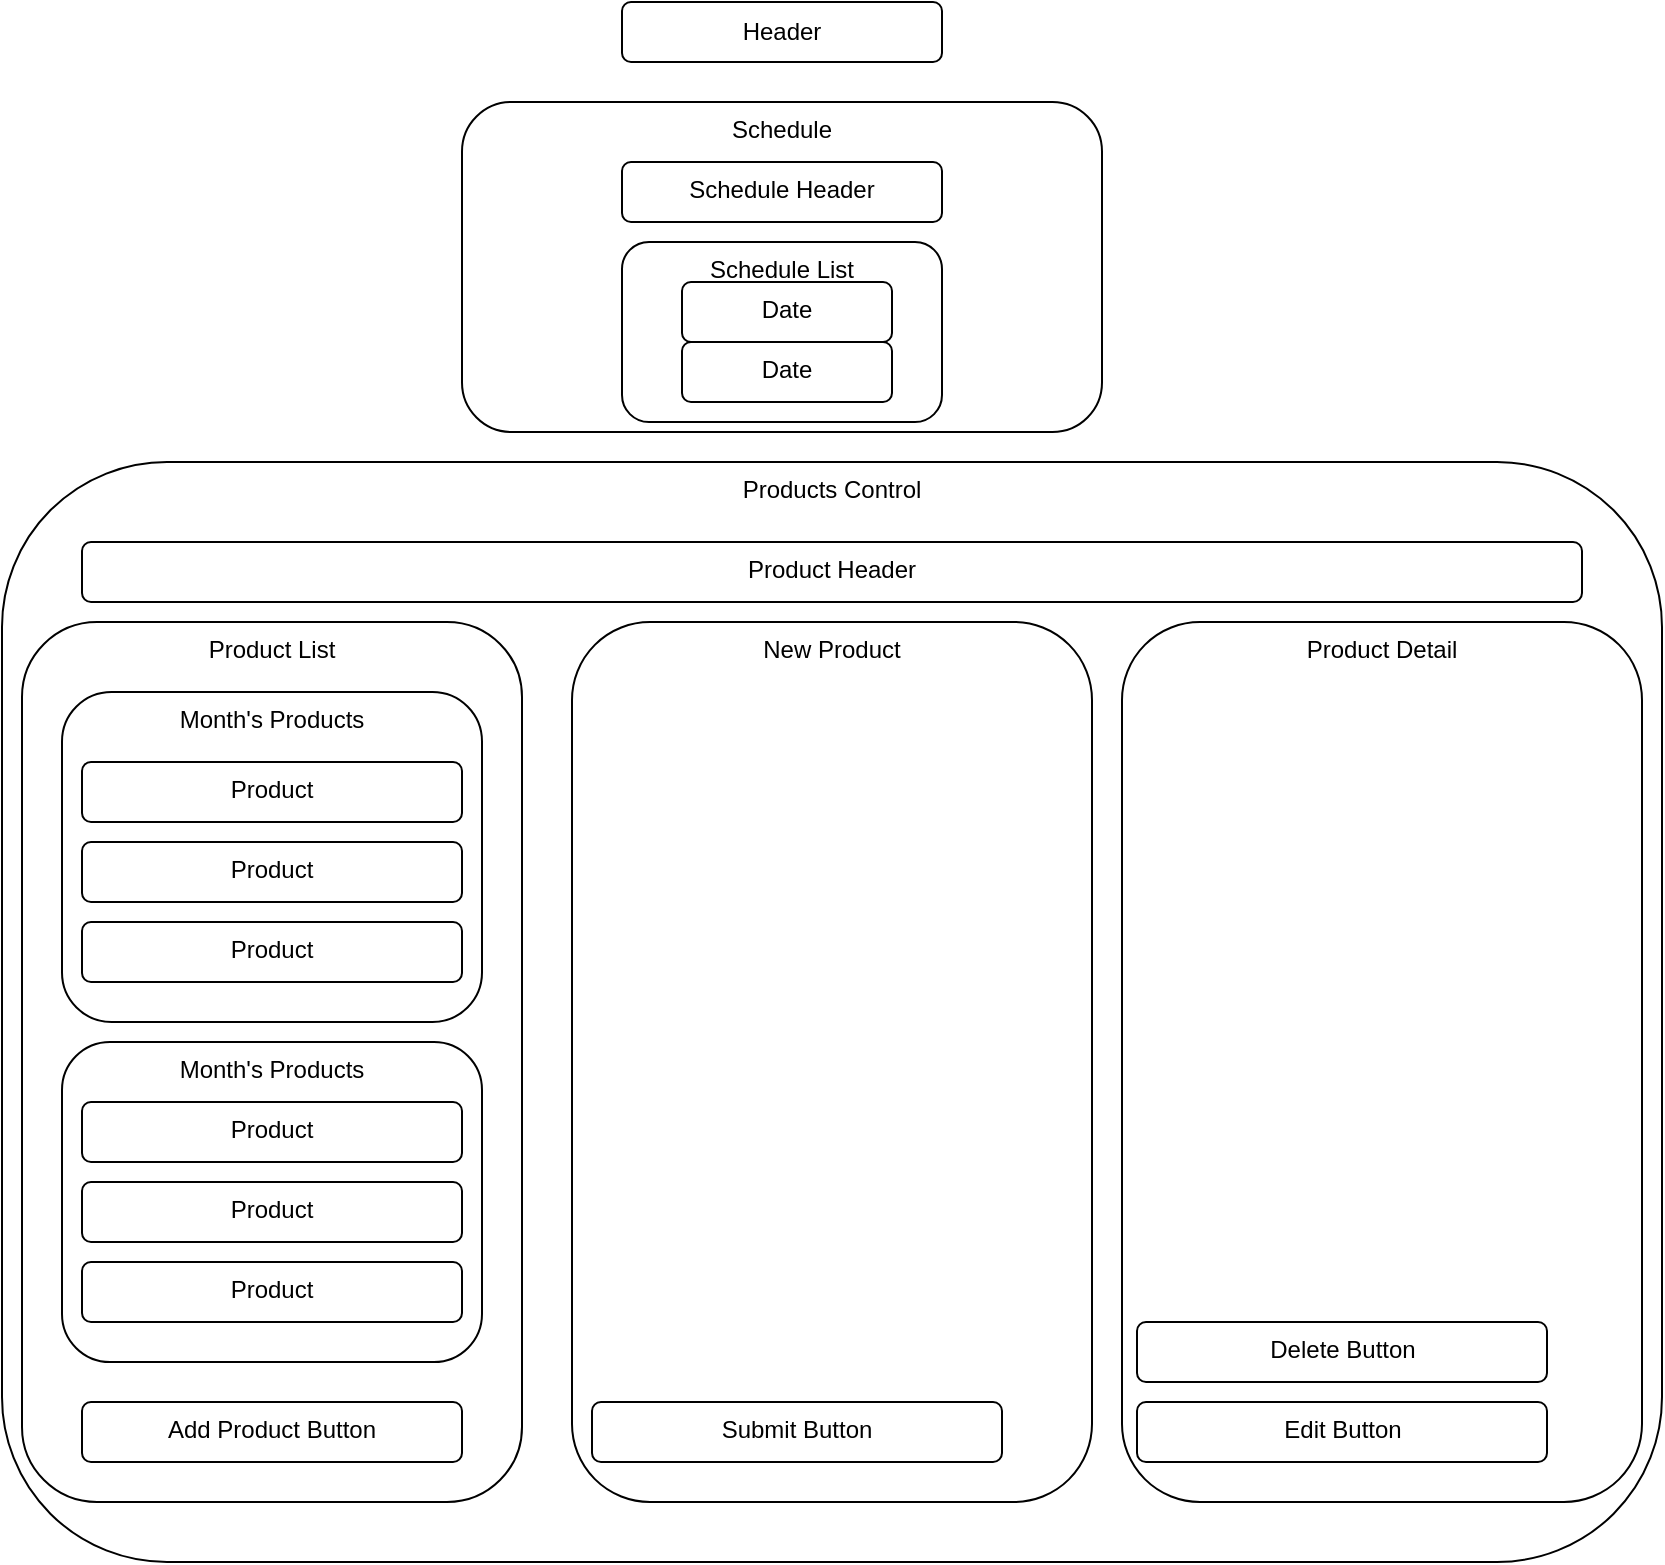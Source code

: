<mxfile version="14.7.7" type="github">
  <diagram id="ut6MhMl0KK6n7bzSY2bd" name="Page-1">
    <mxGraphModel dx="929" dy="745" grid="1" gridSize="10" guides="1" tooltips="1" connect="1" arrows="1" fold="1" page="1" pageScale="1" pageWidth="850" pageHeight="1100" math="0" shadow="0">
      <root>
        <mxCell id="0" />
        <mxCell id="1" parent="0" />
        <mxCell id="ITOi9HRvO5zLatM1tq2a-1" value="Header" style="rounded=1;whiteSpace=wrap;html=1;" parent="1" vertex="1">
          <mxGeometry x="320" y="90" width="160" height="30" as="geometry" />
        </mxCell>
        <mxCell id="ITOi9HRvO5zLatM1tq2a-2" style="edgeStyle=orthogonalEdgeStyle;rounded=0;orthogonalLoop=1;jettySize=auto;html=1;exitX=0.5;exitY=1;exitDx=0;exitDy=0;" parent="1" source="ITOi9HRvO5zLatM1tq2a-1" target="ITOi9HRvO5zLatM1tq2a-1" edge="1">
          <mxGeometry relative="1" as="geometry" />
        </mxCell>
        <mxCell id="ITOi9HRvO5zLatM1tq2a-3" value="Schedule" style="rounded=1;whiteSpace=wrap;html=1;verticalAlign=top;" parent="1" vertex="1">
          <mxGeometry x="240" y="140" width="320" height="165" as="geometry" />
        </mxCell>
        <mxCell id="ITOi9HRvO5zLatM1tq2a-4" value="Products Control" style="rounded=1;whiteSpace=wrap;html=1;verticalAlign=top;" parent="1" vertex="1">
          <mxGeometry x="10" y="320" width="830" height="550" as="geometry" />
        </mxCell>
        <mxCell id="ITOi9HRvO5zLatM1tq2a-5" value="Schedule Header" style="rounded=1;whiteSpace=wrap;html=1;verticalAlign=top;" parent="1" vertex="1">
          <mxGeometry x="320" y="170" width="160" height="30" as="geometry" />
        </mxCell>
        <mxCell id="ITOi9HRvO5zLatM1tq2a-6" value="Schedule List" style="rounded=1;whiteSpace=wrap;html=1;verticalAlign=top;" parent="1" vertex="1">
          <mxGeometry x="320" y="210" width="160" height="90" as="geometry" />
        </mxCell>
        <mxCell id="ITOi9HRvO5zLatM1tq2a-7" value="Product Header" style="rounded=1;whiteSpace=wrap;html=1;verticalAlign=top;" parent="1" vertex="1">
          <mxGeometry x="50" y="360" width="750" height="30" as="geometry" />
        </mxCell>
        <mxCell id="ITOi9HRvO5zLatM1tq2a-8" value="&lt;div&gt;Product List&lt;/div&gt;&lt;div&gt;&lt;br&gt;&lt;/div&gt;" style="rounded=1;whiteSpace=wrap;html=1;verticalAlign=top;" parent="1" vertex="1">
          <mxGeometry x="20" y="400" width="250" height="440" as="geometry" />
        </mxCell>
        <mxCell id="ITOi9HRvO5zLatM1tq2a-13" value="Add Product Button" style="rounded=1;whiteSpace=wrap;html=1;verticalAlign=top;" parent="1" vertex="1">
          <mxGeometry x="50" y="790" width="190" height="30" as="geometry" />
        </mxCell>
        <mxCell id="ITOi9HRvO5zLatM1tq2a-15" value="Month&#39;s Products" style="rounded=1;whiteSpace=wrap;html=1;verticalAlign=top;" parent="1" vertex="1">
          <mxGeometry x="40" y="435" width="210" height="165" as="geometry" />
        </mxCell>
        <mxCell id="ITOi9HRvO5zLatM1tq2a-11" value="Product" style="rounded=1;whiteSpace=wrap;html=1;verticalAlign=top;" parent="1" vertex="1">
          <mxGeometry x="50" y="550" width="190" height="30" as="geometry" />
        </mxCell>
        <mxCell id="ITOi9HRvO5zLatM1tq2a-10" value="Product" style="rounded=1;whiteSpace=wrap;html=1;verticalAlign=top;" parent="1" vertex="1">
          <mxGeometry x="50" y="510" width="190" height="30" as="geometry" />
        </mxCell>
        <mxCell id="ITOi9HRvO5zLatM1tq2a-9" value="Product" style="rounded=1;whiteSpace=wrap;html=1;verticalAlign=top;" parent="1" vertex="1">
          <mxGeometry x="50" y="470" width="190" height="30" as="geometry" />
        </mxCell>
        <mxCell id="ITOi9HRvO5zLatM1tq2a-16" value="Month&#39;s Products" style="rounded=1;whiteSpace=wrap;html=1;verticalAlign=top;" parent="1" vertex="1">
          <mxGeometry x="40" y="610" width="210" height="160" as="geometry" />
        </mxCell>
        <mxCell id="ITOi9HRvO5zLatM1tq2a-17" value="Product" style="rounded=1;whiteSpace=wrap;html=1;verticalAlign=top;" parent="1" vertex="1">
          <mxGeometry x="50" y="640" width="190" height="30" as="geometry" />
        </mxCell>
        <mxCell id="ITOi9HRvO5zLatM1tq2a-18" value="Product" style="rounded=1;whiteSpace=wrap;html=1;verticalAlign=top;" parent="1" vertex="1">
          <mxGeometry x="50" y="680" width="190" height="30" as="geometry" />
        </mxCell>
        <mxCell id="ITOi9HRvO5zLatM1tq2a-19" value="Product" style="rounded=1;whiteSpace=wrap;html=1;verticalAlign=top;" parent="1" vertex="1">
          <mxGeometry x="50" y="720" width="190" height="30" as="geometry" />
        </mxCell>
        <mxCell id="ITOi9HRvO5zLatM1tq2a-20" value="New Product" style="rounded=1;whiteSpace=wrap;html=1;verticalAlign=top;" parent="1" vertex="1">
          <mxGeometry x="295" y="400" width="260" height="440" as="geometry" />
        </mxCell>
        <mxCell id="ITOi9HRvO5zLatM1tq2a-21" value="Submit Button" style="rounded=1;whiteSpace=wrap;html=1;verticalAlign=top;" parent="1" vertex="1">
          <mxGeometry x="305" y="790" width="205" height="30" as="geometry" />
        </mxCell>
        <mxCell id="ITOi9HRvO5zLatM1tq2a-22" value="Product Detail" style="rounded=1;whiteSpace=wrap;html=1;verticalAlign=top;" parent="1" vertex="1">
          <mxGeometry x="570" y="400" width="260" height="440" as="geometry" />
        </mxCell>
        <mxCell id="ITOi9HRvO5zLatM1tq2a-23" value="Edit Button" style="rounded=1;whiteSpace=wrap;html=1;verticalAlign=top;" parent="1" vertex="1">
          <mxGeometry x="577.5" y="790" width="205" height="30" as="geometry" />
        </mxCell>
        <mxCell id="ITOi9HRvO5zLatM1tq2a-24" value="Delete Button" style="rounded=1;whiteSpace=wrap;html=1;verticalAlign=top;" parent="1" vertex="1">
          <mxGeometry x="577.5" y="750" width="205" height="30" as="geometry" />
        </mxCell>
        <mxCell id="qyocGgx2e84D7IZy7Mkw-1" value="Date" style="rounded=1;whiteSpace=wrap;html=1;verticalAlign=top;" vertex="1" parent="1">
          <mxGeometry x="350" y="230" width="105" height="30" as="geometry" />
        </mxCell>
        <mxCell id="qyocGgx2e84D7IZy7Mkw-2" value="Date" style="rounded=1;whiteSpace=wrap;html=1;verticalAlign=top;" vertex="1" parent="1">
          <mxGeometry x="350" y="260" width="105" height="30" as="geometry" />
        </mxCell>
      </root>
    </mxGraphModel>
  </diagram>
</mxfile>
